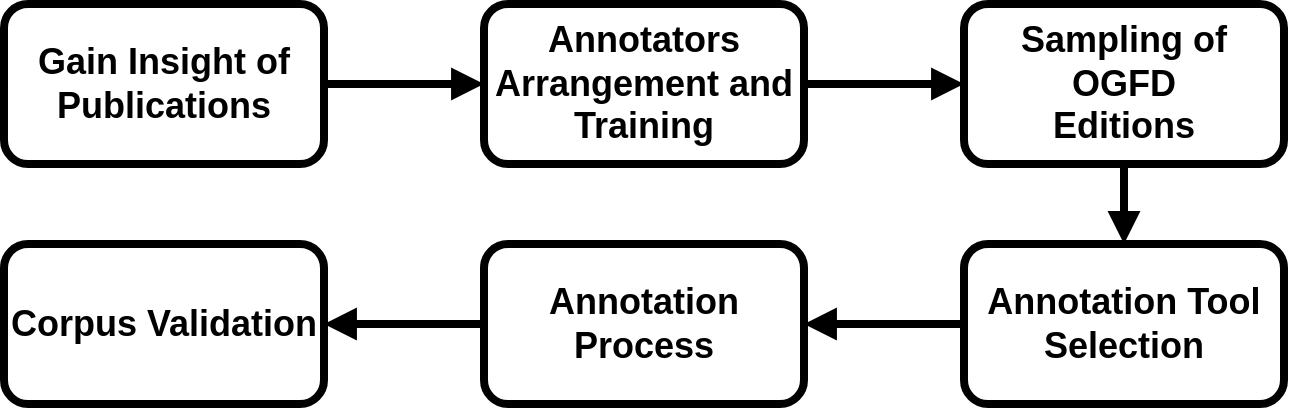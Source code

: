 <mxfile version="21.1.0" type="github">
  <diagram id="a7Y6h2KUfqzOavqReWdY" name="Page-1">
    <mxGraphModel dx="1362" dy="746" grid="1" gridSize="10" guides="1" tooltips="1" connect="1" arrows="1" fold="1" page="1" pageScale="1" pageWidth="850" pageHeight="1100" math="0" shadow="0">
      <root>
        <mxCell id="0" />
        <mxCell id="1" parent="0" />
        <mxCell id="P13NX99MW8qI4qX8D52L-3" style="edgeStyle=orthogonalEdgeStyle;rounded=0;orthogonalLoop=1;jettySize=auto;html=1;entryX=0;entryY=0.5;entryDx=0;entryDy=0;strokeWidth=4;endArrow=block;endFill=1;" parent="1" source="P13NX99MW8qI4qX8D52L-1" target="P13NX99MW8qI4qX8D52L-2" edge="1">
          <mxGeometry relative="1" as="geometry" />
        </mxCell>
        <mxCell id="P13NX99MW8qI4qX8D52L-1" value="Gain Insight of&lt;br style=&quot;font-size: 18px;&quot;&gt;Publications" style="rounded=1;whiteSpace=wrap;html=1;strokeWidth=4;fontSize=18;fontStyle=1" parent="1" vertex="1">
          <mxGeometry x="40" y="40" width="160" height="80" as="geometry" />
        </mxCell>
        <mxCell id="P13NX99MW8qI4qX8D52L-5" style="edgeStyle=orthogonalEdgeStyle;rounded=0;orthogonalLoop=1;jettySize=auto;html=1;entryX=0;entryY=0.5;entryDx=0;entryDy=0;strokeWidth=4;endArrow=block;endFill=1;" parent="1" source="P13NX99MW8qI4qX8D52L-2" target="P13NX99MW8qI4qX8D52L-4" edge="1">
          <mxGeometry relative="1" as="geometry" />
        </mxCell>
        <mxCell id="P13NX99MW8qI4qX8D52L-2" value="Annotators&lt;br style=&quot;font-size: 18px;&quot;&gt;Arrangement and Training" style="rounded=1;whiteSpace=wrap;html=1;strokeWidth=4;fontSize=18;fontStyle=1" parent="1" vertex="1">
          <mxGeometry x="280" y="40" width="160" height="80" as="geometry" />
        </mxCell>
        <mxCell id="P13NX99MW8qI4qX8D52L-13" style="edgeStyle=orthogonalEdgeStyle;rounded=0;orthogonalLoop=1;jettySize=auto;html=1;entryX=0.5;entryY=0;entryDx=0;entryDy=0;strokeWidth=4;endArrow=block;endFill=1;" parent="1" source="P13NX99MW8qI4qX8D52L-4" target="P13NX99MW8qI4qX8D52L-6" edge="1">
          <mxGeometry relative="1" as="geometry" />
        </mxCell>
        <mxCell id="P13NX99MW8qI4qX8D52L-4" value="Sampling of OGFD&lt;br style=&quot;font-size: 18px;&quot;&gt;Editions" style="rounded=1;whiteSpace=wrap;html=1;strokeWidth=4;fontSize=18;fontStyle=1" parent="1" vertex="1">
          <mxGeometry x="520" y="40" width="160" height="80" as="geometry" />
        </mxCell>
        <mxCell id="P13NX99MW8qI4qX8D52L-9" style="edgeStyle=orthogonalEdgeStyle;rounded=0;orthogonalLoop=1;jettySize=auto;html=1;entryX=1;entryY=0.5;entryDx=0;entryDy=0;strokeWidth=4;endArrow=block;endFill=1;" parent="1" source="P13NX99MW8qI4qX8D52L-6" target="P13NX99MW8qI4qX8D52L-7" edge="1">
          <mxGeometry relative="1" as="geometry" />
        </mxCell>
        <mxCell id="P13NX99MW8qI4qX8D52L-6" value="Annotation Tool Selection" style="rounded=1;whiteSpace=wrap;html=1;strokeWidth=4;fontSize=18;fontStyle=1" parent="1" vertex="1">
          <mxGeometry x="520" y="160" width="160" height="80" as="geometry" />
        </mxCell>
        <mxCell id="P13NX99MW8qI4qX8D52L-10" style="edgeStyle=orthogonalEdgeStyle;rounded=0;orthogonalLoop=1;jettySize=auto;html=1;entryX=1;entryY=0.5;entryDx=0;entryDy=0;strokeWidth=4;endArrow=block;endFill=1;" parent="1" source="P13NX99MW8qI4qX8D52L-7" target="P13NX99MW8qI4qX8D52L-8" edge="1">
          <mxGeometry relative="1" as="geometry" />
        </mxCell>
        <mxCell id="P13NX99MW8qI4qX8D52L-7" value="Annotation&lt;br style=&quot;font-size: 18px;&quot;&gt;Process" style="rounded=1;whiteSpace=wrap;html=1;strokeWidth=4;fontSize=18;fontStyle=1;" parent="1" vertex="1">
          <mxGeometry x="280" y="160" width="160" height="80" as="geometry" />
        </mxCell>
        <mxCell id="P13NX99MW8qI4qX8D52L-8" value="Corpus Validation" style="rounded=1;whiteSpace=wrap;html=1;strokeWidth=4;fontSize=18;fontStyle=1" parent="1" vertex="1">
          <mxGeometry x="40" y="160" width="160" height="80" as="geometry" />
        </mxCell>
      </root>
    </mxGraphModel>
  </diagram>
</mxfile>
